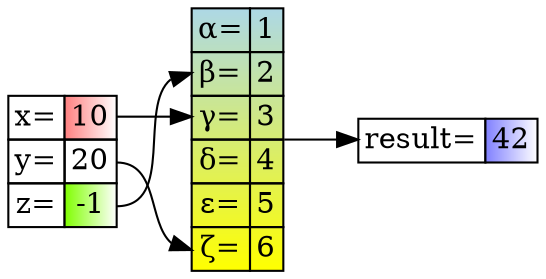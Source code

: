digraph {
    node [shape=plain]
    rankdir=LR

    a[label=<
<table border="0" cellborder="1" cellspacing="0">
  <tr><td>x=</td><td port="1" bgcolor="#ff8080:#ffffff">10</td></tr>
  <tr><td>y=</td><td port="2">20</td></tr>
  <tr><td>z=</td><td port="3" bgcolor="#80ff00:#ffffff">-1</td></tr>
</table>>]

    b[label=<
<table border="0" cellborder="1" cellspacing="0" bgcolor="yellow:lightblue" gradientangle="90">
  <tr><td port="1">&alpha;=</td><td>1</td></tr>
  <tr><td port="2">&beta;=</td><td>2</td></tr>
  <tr><td port="3">&gamma;=</td><td>3</td></tr>
  <tr><td port="4">&delta;=</td><td>4</td></tr>
  <tr><td port="5">&epsilon;=</td><td>5</td></tr>
  <tr><td port="6">&zeta;=</td><td>6</td></tr>
</table>>]

    c[label=<
<table border="0" cellborder="1" cellspacing="0">
  <tr><td>result=</td><td bgcolor="#8080ff:#ffffff">42</td></tr>
</table>>]

    a:1 -> b:3
    a:2 -> b:6
    a:3 -> b:2

    b -> c
}
